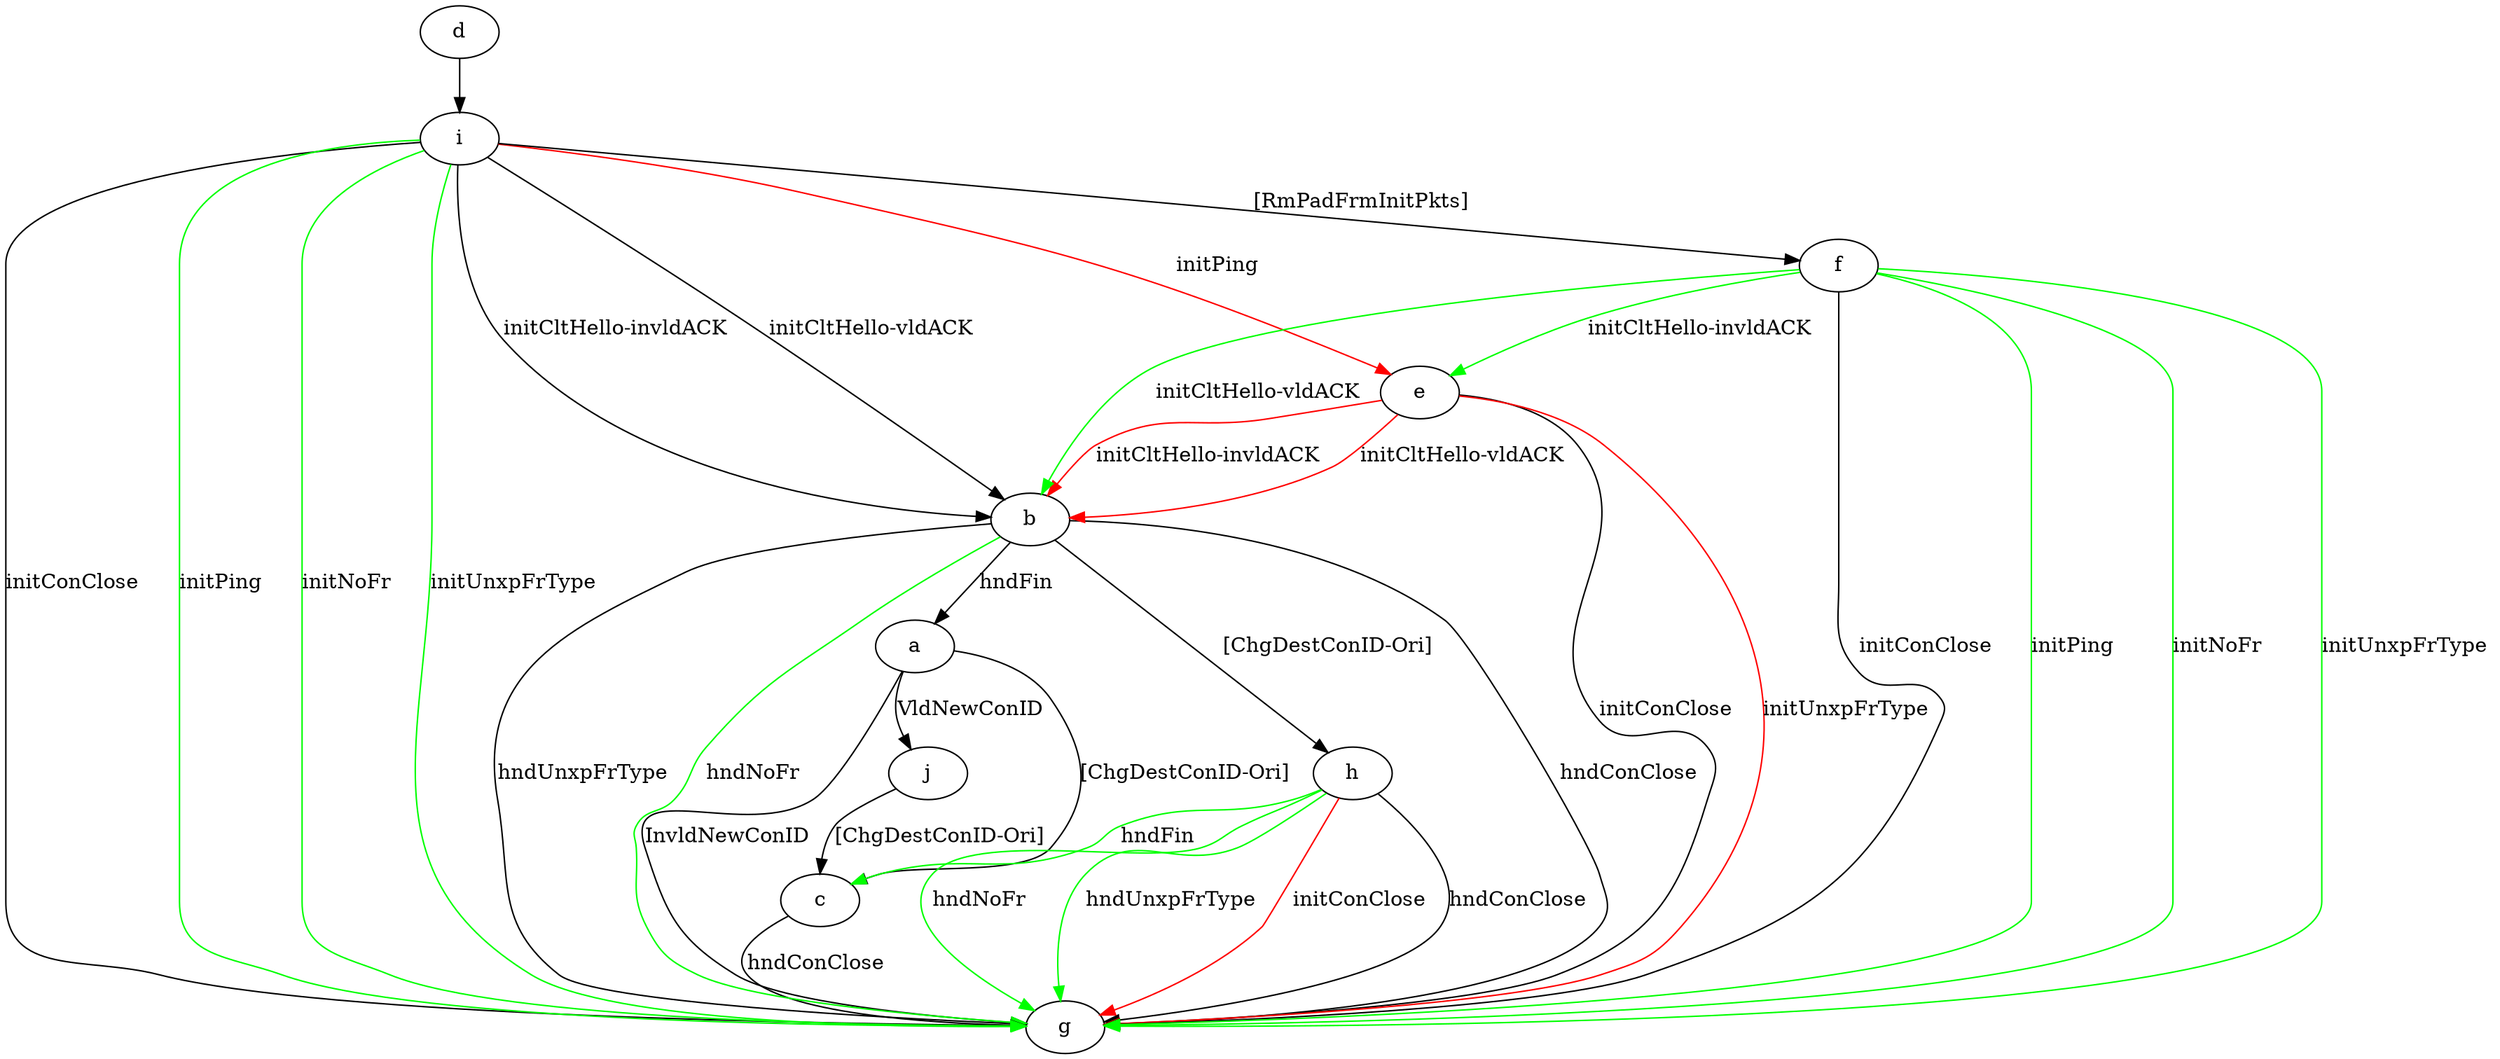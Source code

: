 digraph "" {
	a -> c	[key=0,
		label="[ChgDestConID-Ori] "];
	a -> g	[key=0,
		label="InvldNewConID "];
	a -> j	[key=0,
		label="VldNewConID "];
	b -> a	[key=0,
		label="hndFin "];
	b -> g	[key=0,
		label="hndConClose "];
	b -> g	[key=1,
		label="hndUnxpFrType "];
	b -> g	[key=2,
		color=green,
		label="hndNoFr "];
	b -> h	[key=0,
		label="[ChgDestConID-Ori] "];
	c -> g	[key=0,
		label="hndConClose "];
	d -> i	[key=0];
	e -> b	[key=0,
		color=red,
		label="initCltHello-vldACK "];
	e -> b	[key=1,
		color=red,
		label="initCltHello-invldACK "];
	e -> g	[key=0,
		label="initConClose "];
	e -> g	[key=1,
		color=red,
		label="initUnxpFrType "];
	f -> b	[key=0,
		color=green,
		label="initCltHello-vldACK "];
	f -> e	[key=0,
		color=green,
		label="initCltHello-invldACK "];
	f -> g	[key=0,
		label="initConClose "];
	f -> g	[key=1,
		color=green,
		label="initPing "];
	f -> g	[key=2,
		color=green,
		label="initNoFr "];
	f -> g	[key=3,
		color=green,
		label="initUnxpFrType "];
	h -> c	[key=0,
		color=green,
		label="hndFin "];
	h -> g	[key=0,
		label="hndConClose "];
	h -> g	[key=1,
		color=green,
		label="hndNoFr "];
	h -> g	[key=2,
		color=green,
		label="hndUnxpFrType "];
	h -> g	[key=3,
		color=red,
		label="initConClose "];
	i -> b	[key=0,
		label="initCltHello-vldACK "];
	i -> b	[key=1,
		label="initCltHello-invldACK "];
	i -> e	[key=0,
		color=red,
		label="initPing "];
	i -> f	[key=0,
		label="[RmPadFrmInitPkts] "];
	i -> g	[key=0,
		label="initConClose "];
	i -> g	[key=1,
		color=green,
		label="initPing "];
	i -> g	[key=2,
		color=green,
		label="initNoFr "];
	i -> g	[key=3,
		color=green,
		label="initUnxpFrType "];
	j -> c	[key=0,
		label="[ChgDestConID-Ori] "];
}
